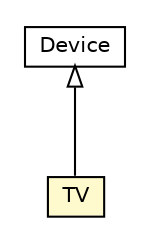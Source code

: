 #!/usr/local/bin/dot
#
# Class diagram 
# Generated by UMLGraph version R5_6-24-gf6e263 (http://www.umlgraph.org/)
#

digraph G {
	edge [fontname="Helvetica",fontsize=10,labelfontname="Helvetica",labelfontsize=10];
	node [fontname="Helvetica",fontsize=10,shape=plaintext];
	nodesep=0.25;
	ranksep=0.5;
	// org.universAAL.ontology.phThing.Device
	c350709 [label=<<table title="org.universAAL.ontology.phThing.Device" border="0" cellborder="1" cellspacing="0" cellpadding="2" port="p" href="../phThing/Device.html">
		<tr><td><table border="0" cellspacing="0" cellpadding="1">
<tr><td align="center" balign="center"> Device </td></tr>
		</table></td></tr>
		</table>>, URL="../phThing/Device.html", fontname="Helvetica", fontcolor="black", fontsize=10.0];
	// org.universAAL.ontology.multimedia.TV
	c351067 [label=<<table title="org.universAAL.ontology.multimedia.TV" border="0" cellborder="1" cellspacing="0" cellpadding="2" port="p" bgcolor="lemonChiffon" href="./TV.html">
		<tr><td><table border="0" cellspacing="0" cellpadding="1">
<tr><td align="center" balign="center"> TV </td></tr>
		</table></td></tr>
		</table>>, URL="./TV.html", fontname="Helvetica", fontcolor="black", fontsize=10.0];
	//org.universAAL.ontology.multimedia.TV extends org.universAAL.ontology.phThing.Device
	c350709:p -> c351067:p [dir=back,arrowtail=empty];
}

